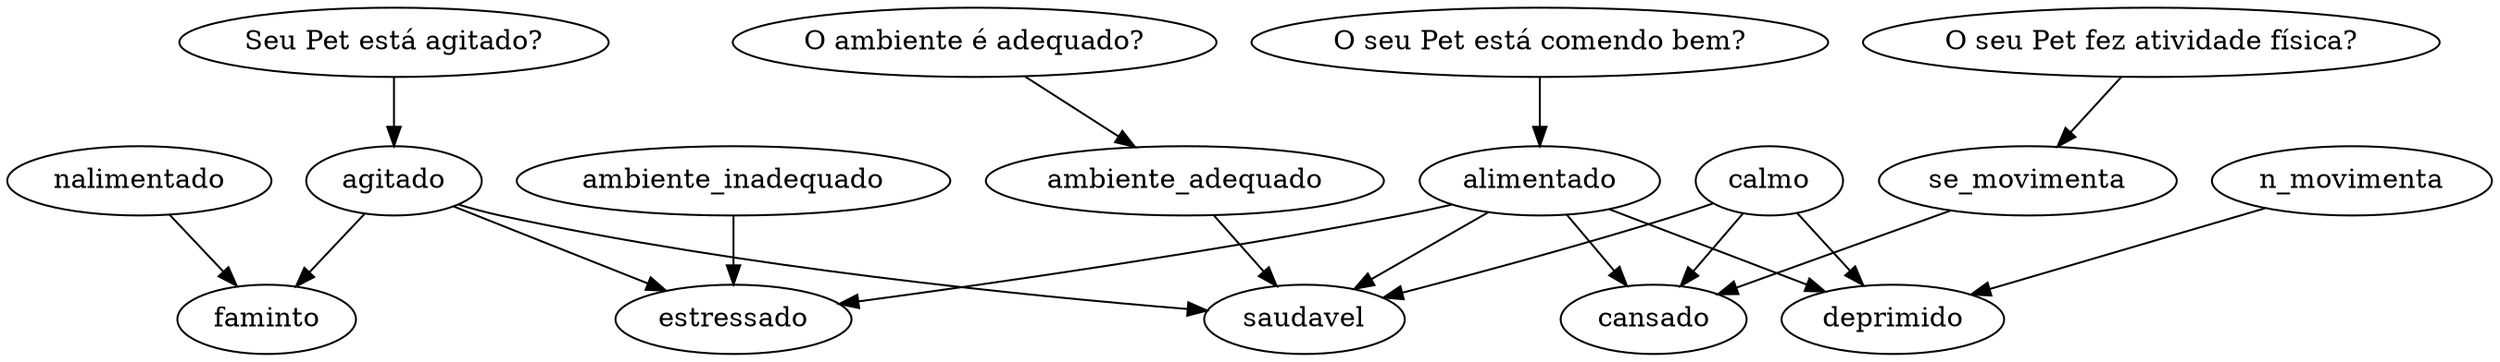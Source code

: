 strict digraph {
"agitado"->"estressado"
"agitado"->"faminto"
"agitado"->"saudavel"
"calmo"->"cansado"
"calmo"->"deprimido"
"calmo"->"saudavel"
"alimentado"->"cansado"
"alimentado"->"estressado"
"alimentado"->"deprimido"
"alimentado"->"saudavel"
"nalimentado"->"faminto"
"ambiente_adequado"->"saudavel"
"ambiente_inadequado"->"estressado"
"se_movimenta"->"cansado"
"n_movimenta"->"deprimido"
"Seu Pet está agitado?"->"agitado"
"O seu Pet está comendo bem?"->"alimentado"
"O ambiente é adequado?"->"ambiente_adequado"
"O seu Pet fez atividade física?"->"se_movimenta"
}
